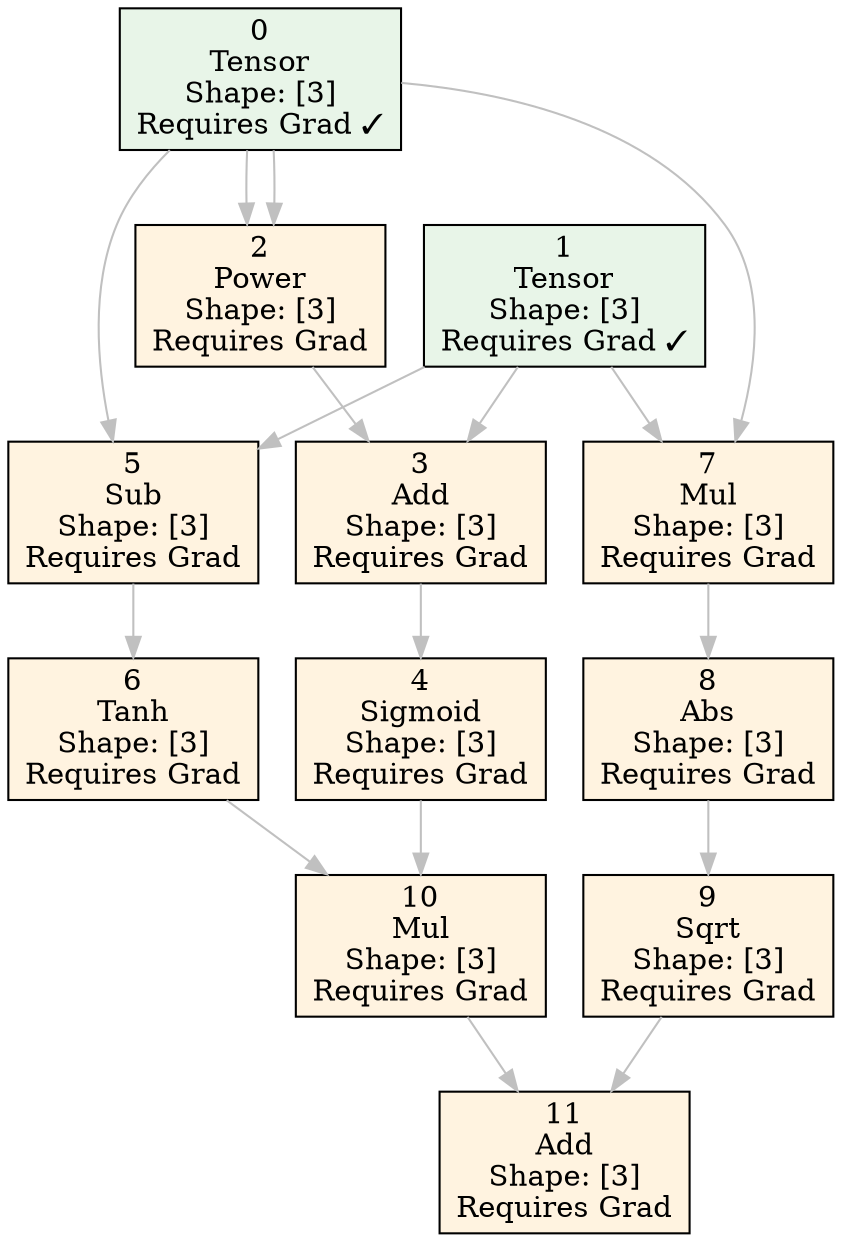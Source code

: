 digraph ComputationalGraph {
    rankdir=TB;
    node [shape=box, style=filled];
    edge [color=gray];
    11 [label="11\nAdd\nShape: \[3\]\nRequires Grad", fillcolor="#FFF3E0"];
    10 [label="10\nMul\nShape: \[3\]\nRequires Grad", fillcolor="#FFF3E0"];
    4 [label="4\nSigmoid\nShape: \[3\]\nRequires Grad", fillcolor="#FFF3E0"];
    3 [label="3\nAdd\nShape: \[3\]\nRequires Grad", fillcolor="#FFF3E0"];
    2 [label="2\nPower\nShape: \[3\]\nRequires Grad", fillcolor="#FFF3E0"];
    0 [label="0\nTensor\nShape: \[3\]\nRequires Grad ✓", fillcolor="#E8F5E8"];
    1 [label="1\nTensor\nShape: \[3\]\nRequires Grad ✓", fillcolor="#E8F5E8"];
    6 [label="6\nTanh\nShape: \[3\]\nRequires Grad", fillcolor="#FFF3E0"];
    5 [label="5\nSub\nShape: \[3\]\nRequires Grad", fillcolor="#FFF3E0"];
    9 [label="9\nSqrt\nShape: \[3\]\nRequires Grad", fillcolor="#FFF3E0"];
    8 [label="8\nAbs\nShape: \[3\]\nRequires Grad", fillcolor="#FFF3E0"];
    7 [label="7\nMul\nShape: \[3\]\nRequires Grad", fillcolor="#FFF3E0"];
    10 -> 11;
    9 -> 11;
    4 -> 10;
    6 -> 10;
    3 -> 4;
    2 -> 3;
    1 -> 3;
    0 -> 2;
    0 -> 2;
    5 -> 6;
    0 -> 5;
    1 -> 5;
    8 -> 9;
    7 -> 8;
    0 -> 7;
    1 -> 7;
}
